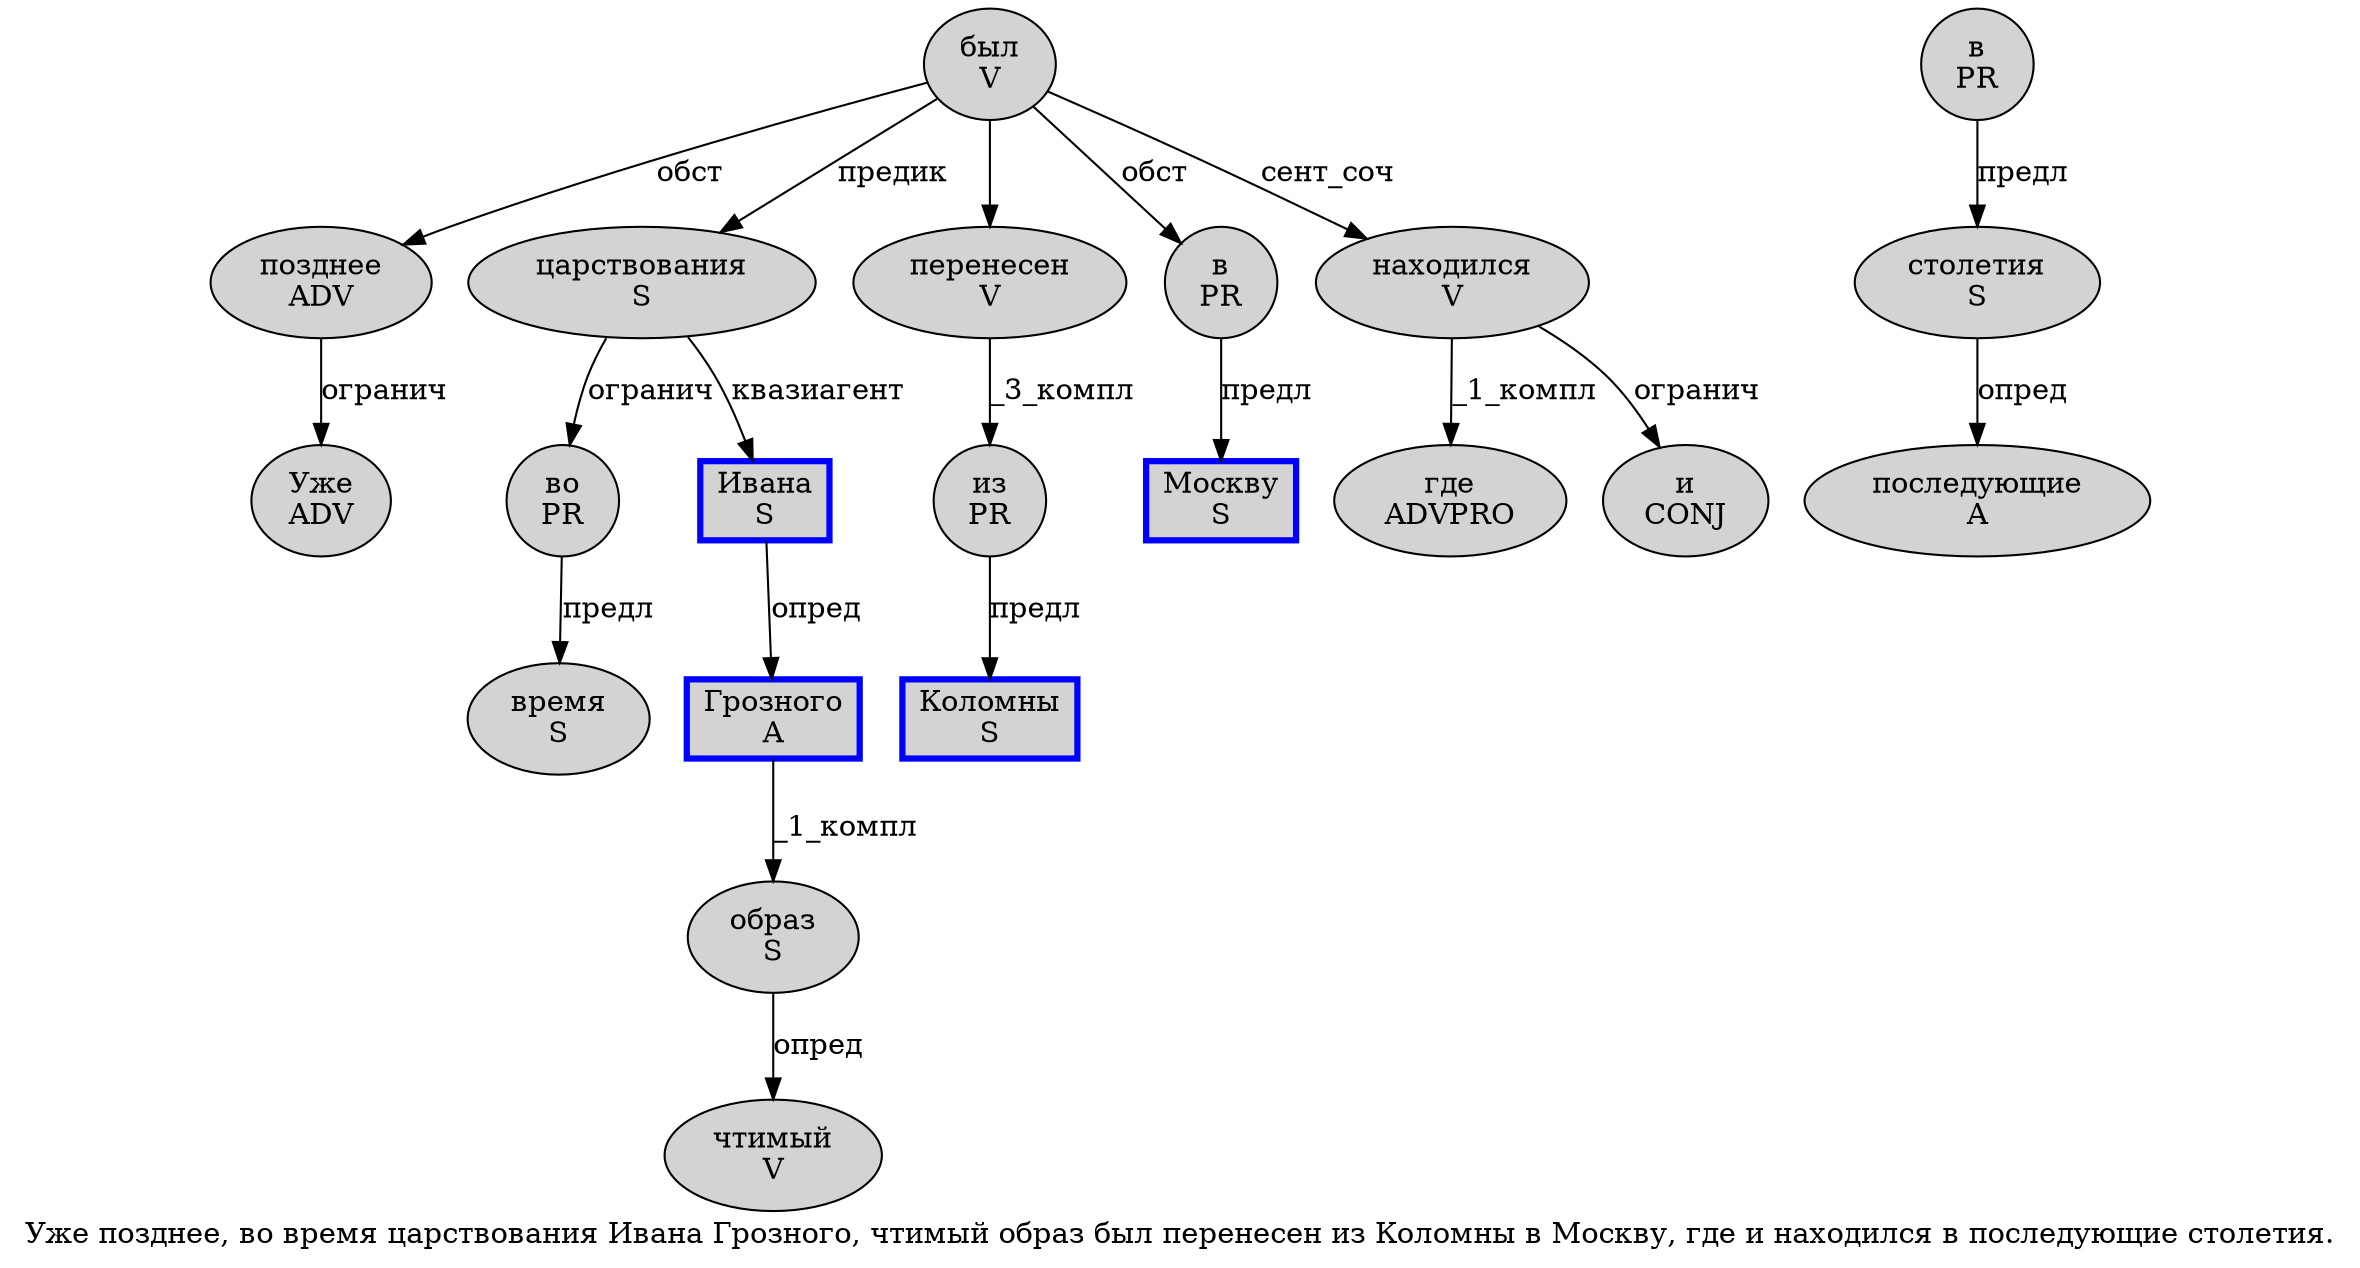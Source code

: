 digraph SENTENCE_957 {
	graph [label="Уже позднее, во время царствования Ивана Грозного, чтимый образ был перенесен из Коломны в Москву, где и находился в последующие столетия."]
	node [style=filled]
		0 [label="Уже
ADV" color="" fillcolor=lightgray penwidth=1 shape=ellipse]
		1 [label="позднее
ADV" color="" fillcolor=lightgray penwidth=1 shape=ellipse]
		3 [label="во
PR" color="" fillcolor=lightgray penwidth=1 shape=ellipse]
		4 [label="время
S" color="" fillcolor=lightgray penwidth=1 shape=ellipse]
		5 [label="царствования
S" color="" fillcolor=lightgray penwidth=1 shape=ellipse]
		6 [label="Ивана
S" color=blue fillcolor=lightgray penwidth=3 shape=box]
		7 [label="Грозного
A" color=blue fillcolor=lightgray penwidth=3 shape=box]
		9 [label="чтимый
V" color="" fillcolor=lightgray penwidth=1 shape=ellipse]
		10 [label="образ
S" color="" fillcolor=lightgray penwidth=1 shape=ellipse]
		11 [label="был
V" color="" fillcolor=lightgray penwidth=1 shape=ellipse]
		12 [label="перенесен
V" color="" fillcolor=lightgray penwidth=1 shape=ellipse]
		13 [label="из
PR" color="" fillcolor=lightgray penwidth=1 shape=ellipse]
		14 [label="Коломны
S" color=blue fillcolor=lightgray penwidth=3 shape=box]
		15 [label="в
PR" color="" fillcolor=lightgray penwidth=1 shape=ellipse]
		16 [label="Москву
S" color=blue fillcolor=lightgray penwidth=3 shape=box]
		18 [label="где
ADVPRO" color="" fillcolor=lightgray penwidth=1 shape=ellipse]
		19 [label="и
CONJ" color="" fillcolor=lightgray penwidth=1 shape=ellipse]
		20 [label="находился
V" color="" fillcolor=lightgray penwidth=1 shape=ellipse]
		21 [label="в
PR" color="" fillcolor=lightgray penwidth=1 shape=ellipse]
		22 [label="последующие
A" color="" fillcolor=lightgray penwidth=1 shape=ellipse]
		23 [label="столетия
S" color="" fillcolor=lightgray penwidth=1 shape=ellipse]
			15 -> 16 [label="предл"]
			21 -> 23 [label="предл"]
			6 -> 7 [label="опред"]
			7 -> 10 [label="_1_компл"]
			1 -> 0 [label="огранич"]
			12 -> 13 [label="_3_компл"]
			13 -> 14 [label="предл"]
			23 -> 22 [label="опред"]
			5 -> 3 [label="огранич"]
			5 -> 6 [label="квазиагент"]
			11 -> 1 [label="обст"]
			11 -> 5 [label="предик"]
			11 -> 12
			11 -> 15 [label="обст"]
			11 -> 20 [label="сент_соч"]
			10 -> 9 [label="опред"]
			3 -> 4 [label="предл"]
			20 -> 18 [label="_1_компл"]
			20 -> 19 [label="огранич"]
}